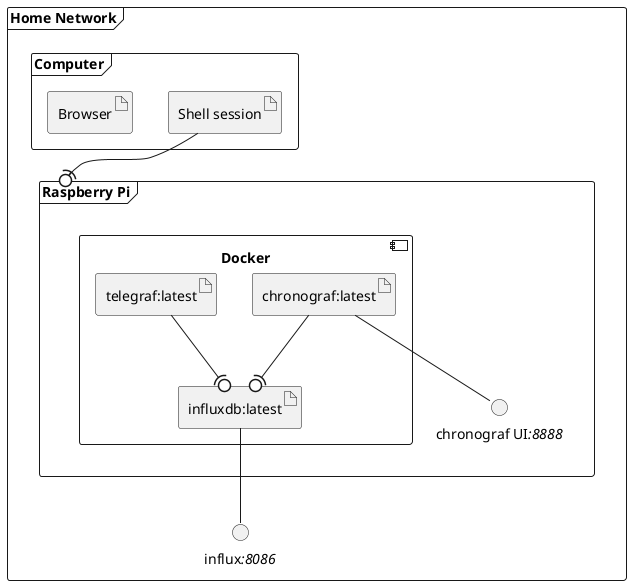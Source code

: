 @startuml service-setup
skinparam monochrome true
skinparam defaulttextalignment center

frame "Home Network" as net {
  interface "influx<i>:8086" as influx
  frame "Raspberry Pi" as pi {
    interface "chronograf UI<i>:8888" as chronograf
    component Docker as docker1 {
      artifact "influxdb:latest" as influxdb
      artifact "telegraf:latest" as telegraf
      artifact "chronograf:latest" as chrono
    }
  }
  frame "Computer" as pc {
    artifact "Shell session" as shell
    artifact "Browser" as browser
  }
  influxdb -- influx
  chrono -- chronograf
  telegraf --(0 influxdb
  chrono --(0 influxdb
  shell --(0 pi
}
@enduml
